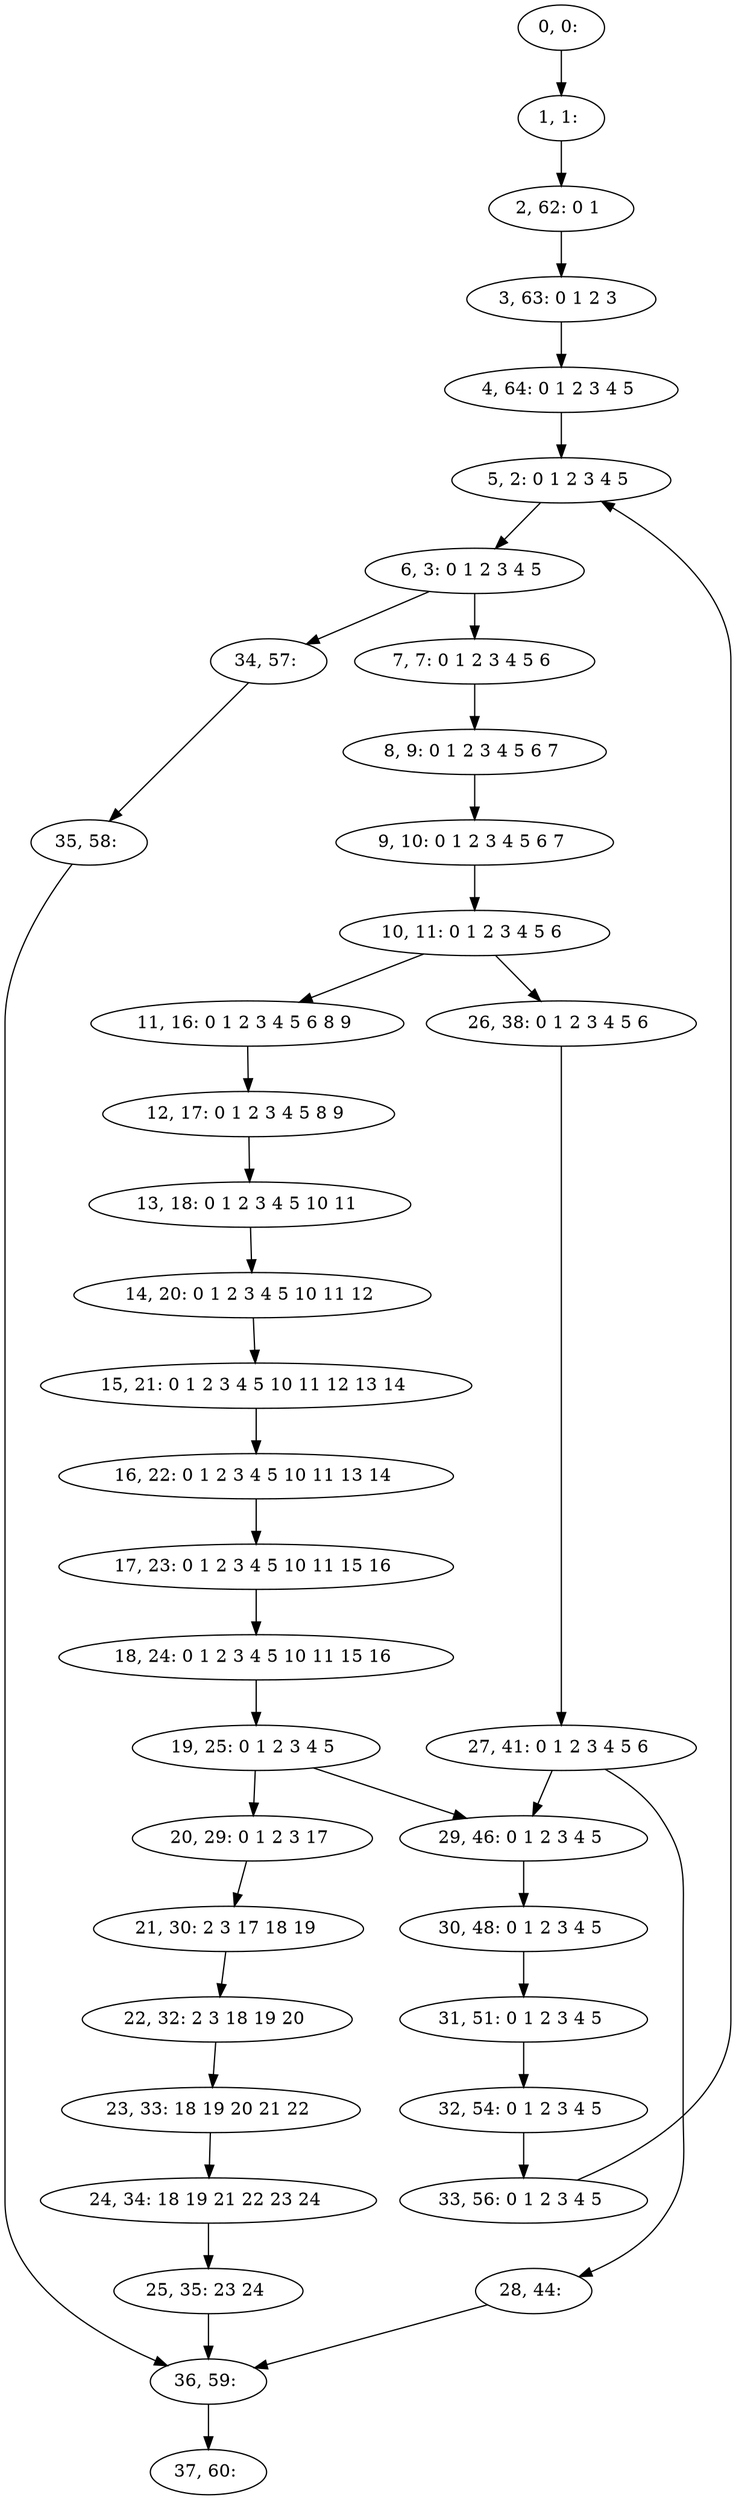 digraph G {
0[label="0, 0: "];
1[label="1, 1: "];
2[label="2, 62: 0 1 "];
3[label="3, 63: 0 1 2 3 "];
4[label="4, 64: 0 1 2 3 4 5 "];
5[label="5, 2: 0 1 2 3 4 5 "];
6[label="6, 3: 0 1 2 3 4 5 "];
7[label="7, 7: 0 1 2 3 4 5 6 "];
8[label="8, 9: 0 1 2 3 4 5 6 7 "];
9[label="9, 10: 0 1 2 3 4 5 6 7 "];
10[label="10, 11: 0 1 2 3 4 5 6 "];
11[label="11, 16: 0 1 2 3 4 5 6 8 9 "];
12[label="12, 17: 0 1 2 3 4 5 8 9 "];
13[label="13, 18: 0 1 2 3 4 5 10 11 "];
14[label="14, 20: 0 1 2 3 4 5 10 11 12 "];
15[label="15, 21: 0 1 2 3 4 5 10 11 12 13 14 "];
16[label="16, 22: 0 1 2 3 4 5 10 11 13 14 "];
17[label="17, 23: 0 1 2 3 4 5 10 11 15 16 "];
18[label="18, 24: 0 1 2 3 4 5 10 11 15 16 "];
19[label="19, 25: 0 1 2 3 4 5 "];
20[label="20, 29: 0 1 2 3 17 "];
21[label="21, 30: 2 3 17 18 19 "];
22[label="22, 32: 2 3 18 19 20 "];
23[label="23, 33: 18 19 20 21 22 "];
24[label="24, 34: 18 19 21 22 23 24 "];
25[label="25, 35: 23 24 "];
26[label="26, 38: 0 1 2 3 4 5 6 "];
27[label="27, 41: 0 1 2 3 4 5 6 "];
28[label="28, 44: "];
29[label="29, 46: 0 1 2 3 4 5 "];
30[label="30, 48: 0 1 2 3 4 5 "];
31[label="31, 51: 0 1 2 3 4 5 "];
32[label="32, 54: 0 1 2 3 4 5 "];
33[label="33, 56: 0 1 2 3 4 5 "];
34[label="34, 57: "];
35[label="35, 58: "];
36[label="36, 59: "];
37[label="37, 60: "];
0->1 ;
1->2 ;
2->3 ;
3->4 ;
4->5 ;
5->6 ;
6->7 ;
6->34 ;
7->8 ;
8->9 ;
9->10 ;
10->11 ;
10->26 ;
11->12 ;
12->13 ;
13->14 ;
14->15 ;
15->16 ;
16->17 ;
17->18 ;
18->19 ;
19->20 ;
19->29 ;
20->21 ;
21->22 ;
22->23 ;
23->24 ;
24->25 ;
25->36 ;
26->27 ;
27->28 ;
27->29 ;
28->36 ;
29->30 ;
30->31 ;
31->32 ;
32->33 ;
33->5 ;
34->35 ;
35->36 ;
36->37 ;
}
